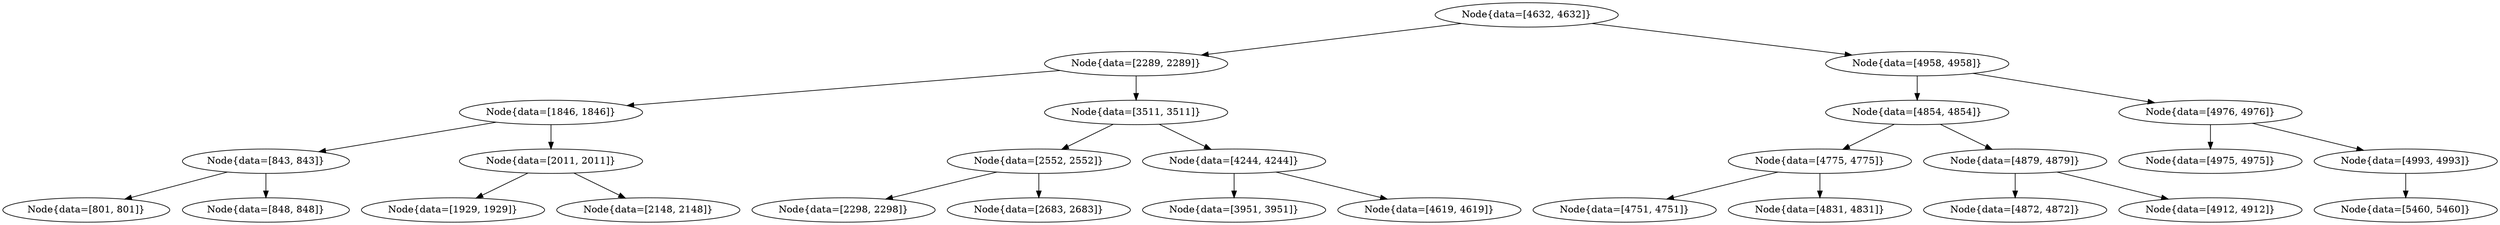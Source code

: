 digraph G{
450433528 [label="Node{data=[4632, 4632]}"]
450433528 -> 336288264
336288264 [label="Node{data=[2289, 2289]}"]
336288264 -> 1502996728
1502996728 [label="Node{data=[1846, 1846]}"]
1502996728 -> 1849310365
1849310365 [label="Node{data=[843, 843]}"]
1849310365 -> 1019127411
1019127411 [label="Node{data=[801, 801]}"]
1849310365 -> 1923834102
1923834102 [label="Node{data=[848, 848]}"]
1502996728 -> 76514419
76514419 [label="Node{data=[2011, 2011]}"]
76514419 -> 997101227
997101227 [label="Node{data=[1929, 1929]}"]
76514419 -> 1915370123
1915370123 [label="Node{data=[2148, 2148]}"]
336288264 -> 1529829608
1529829608 [label="Node{data=[3511, 3511]}"]
1529829608 -> 603710434
603710434 [label="Node{data=[2552, 2552]}"]
603710434 -> 1823419104
1823419104 [label="Node{data=[2298, 2298]}"]
603710434 -> 1341307804
1341307804 [label="Node{data=[2683, 2683]}"]
1529829608 -> 1849381522
1849381522 [label="Node{data=[4244, 4244]}"]
1849381522 -> 304306244
304306244 [label="Node{data=[3951, 3951]}"]
1849381522 -> 130975946
130975946 [label="Node{data=[4619, 4619]}"]
450433528 -> 1572535796
1572535796 [label="Node{data=[4958, 4958]}"]
1572535796 -> 1763810067
1763810067 [label="Node{data=[4854, 4854]}"]
1763810067 -> 1640501003
1640501003 [label="Node{data=[4775, 4775]}"]
1640501003 -> 305353504
305353504 [label="Node{data=[4751, 4751]}"]
1640501003 -> 418142671
418142671 [label="Node{data=[4831, 4831]}"]
1763810067 -> 2104537282
2104537282 [label="Node{data=[4879, 4879]}"]
2104537282 -> 1558267952
1558267952 [label="Node{data=[4872, 4872]}"]
2104537282 -> 1422109407
1422109407 [label="Node{data=[4912, 4912]}"]
1572535796 -> 773563305
773563305 [label="Node{data=[4976, 4976]}"]
773563305 -> 1452662792
1452662792 [label="Node{data=[4975, 4975]}"]
773563305 -> 14914082
14914082 [label="Node{data=[4993, 4993]}"]
14914082 -> 1228887475
1228887475 [label="Node{data=[5460, 5460]}"]
}